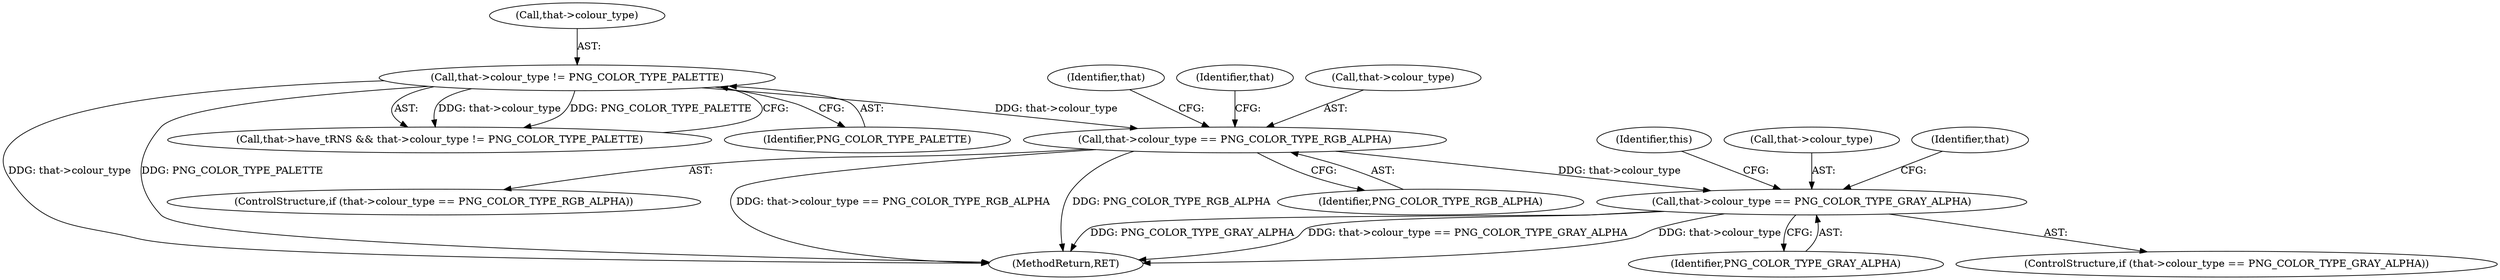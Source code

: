 digraph "1_Android_9d4853418ab2f754c2b63e091c29c5529b8b86ca_58@del" {
"1000346" [label="(Call,that->colour_type == PNG_COLOR_TYPE_GRAY_ALPHA)"];
"1000334" [label="(Call,that->colour_type == PNG_COLOR_TYPE_RGB_ALPHA)"];
"1000117" [label="(Call,that->colour_type != PNG_COLOR_TYPE_PALETTE)"];
"1000121" [label="(Identifier,PNG_COLOR_TYPE_PALETTE)"];
"1000363" [label="(MethodReturn,RET)"];
"1000350" [label="(Identifier,PNG_COLOR_TYPE_GRAY_ALPHA)"];
"1000346" [label="(Call,that->colour_type == PNG_COLOR_TYPE_GRAY_ALPHA)"];
"1000358" [label="(Identifier,this)"];
"1000334" [label="(Call,that->colour_type == PNG_COLOR_TYPE_RGB_ALPHA)"];
"1000338" [label="(Identifier,PNG_COLOR_TYPE_RGB_ALPHA)"];
"1000347" [label="(Call,that->colour_type)"];
"1000348" [label="(Identifier,that)"];
"1000341" [label="(Identifier,that)"];
"1000113" [label="(Call,that->have_tRNS && that->colour_type != PNG_COLOR_TYPE_PALETTE)"];
"1000353" [label="(Identifier,that)"];
"1000333" [label="(ControlStructure,if (that->colour_type == PNG_COLOR_TYPE_RGB_ALPHA))"];
"1000345" [label="(ControlStructure,if (that->colour_type == PNG_COLOR_TYPE_GRAY_ALPHA))"];
"1000335" [label="(Call,that->colour_type)"];
"1000118" [label="(Call,that->colour_type)"];
"1000117" [label="(Call,that->colour_type != PNG_COLOR_TYPE_PALETTE)"];
"1000346" -> "1000345"  [label="AST: "];
"1000346" -> "1000350"  [label="CFG: "];
"1000347" -> "1000346"  [label="AST: "];
"1000350" -> "1000346"  [label="AST: "];
"1000353" -> "1000346"  [label="CFG: "];
"1000358" -> "1000346"  [label="CFG: "];
"1000346" -> "1000363"  [label="DDG: that->colour_type"];
"1000346" -> "1000363"  [label="DDG: PNG_COLOR_TYPE_GRAY_ALPHA"];
"1000346" -> "1000363"  [label="DDG: that->colour_type == PNG_COLOR_TYPE_GRAY_ALPHA"];
"1000334" -> "1000346"  [label="DDG: that->colour_type"];
"1000334" -> "1000333"  [label="AST: "];
"1000334" -> "1000338"  [label="CFG: "];
"1000335" -> "1000334"  [label="AST: "];
"1000338" -> "1000334"  [label="AST: "];
"1000341" -> "1000334"  [label="CFG: "];
"1000348" -> "1000334"  [label="CFG: "];
"1000334" -> "1000363"  [label="DDG: that->colour_type == PNG_COLOR_TYPE_RGB_ALPHA"];
"1000334" -> "1000363"  [label="DDG: PNG_COLOR_TYPE_RGB_ALPHA"];
"1000117" -> "1000334"  [label="DDG: that->colour_type"];
"1000117" -> "1000113"  [label="AST: "];
"1000117" -> "1000121"  [label="CFG: "];
"1000118" -> "1000117"  [label="AST: "];
"1000121" -> "1000117"  [label="AST: "];
"1000113" -> "1000117"  [label="CFG: "];
"1000117" -> "1000363"  [label="DDG: that->colour_type"];
"1000117" -> "1000363"  [label="DDG: PNG_COLOR_TYPE_PALETTE"];
"1000117" -> "1000113"  [label="DDG: that->colour_type"];
"1000117" -> "1000113"  [label="DDG: PNG_COLOR_TYPE_PALETTE"];
}
